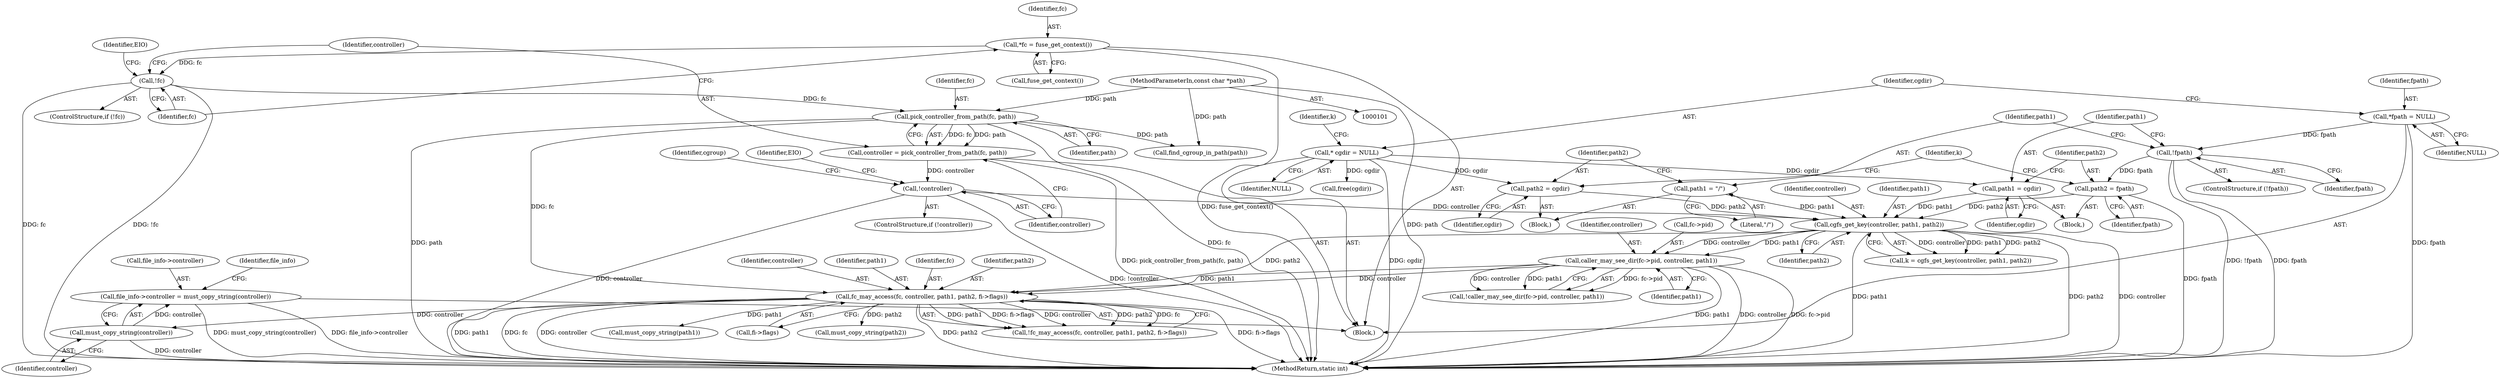 digraph "0_lxcfs_a8b6c3e0537e90fba3c55910fd1b7229d54a60a7_2@API" {
"1000240" [label="(Call,file_info->controller = must_copy_string(controller))"];
"1000244" [label="(Call,must_copy_string(controller))"];
"1000211" [label="(Call,fc_may_access(fc, controller, path1, path2, fi->flags))"];
"1000135" [label="(Call,pick_controller_from_path(fc, path))"];
"1000128" [label="(Call,!fc)"];
"1000123" [label="(Call,*fc = fuse_get_context())"];
"1000102" [label="(MethodParameterIn,const char *path)"];
"1000197" [label="(Call,caller_may_see_dir(fc->pid, controller, path1))"];
"1000180" [label="(Call,cgfs_get_key(controller, path1, path2))"];
"1000139" [label="(Call,!controller)"];
"1000133" [label="(Call,controller = pick_controller_from_path(fc, path))"];
"1000172" [label="(Call,path1 = cgdir)"];
"1000113" [label="(Call,* cgdir = NULL)"];
"1000164" [label="(Call,path1 = \"/\")"];
"1000167" [label="(Call,path2 = cgdir)"];
"1000175" [label="(Call,path2 = fpath)"];
"1000161" [label="(Call,!fpath)"];
"1000107" [label="(Call,*fpath = NULL)"];
"1000166" [label="(Literal,\"/\")"];
"1000240" [label="(Call,file_info->controller = must_copy_string(controller))"];
"1000135" [label="(Call,pick_controller_from_path(fc, path))"];
"1000119" [label="(Identifier,k)"];
"1000160" [label="(ControlStructure,if (!fpath))"];
"1000198" [label="(Call,fc->pid)"];
"1000104" [label="(Block,)"];
"1000138" [label="(ControlStructure,if (!controller))"];
"1000197" [label="(Call,caller_may_see_dir(fc->pid, controller, path1))"];
"1000288" [label="(MethodReturn,static int)"];
"1000128" [label="(Call,!fc)"];
"1000129" [label="(Identifier,fc)"];
"1000163" [label="(Block,)"];
"1000245" [label="(Identifier,controller)"];
"1000146" [label="(Call,find_cgroup_in_path(path))"];
"1000215" [label="(Identifier,path2)"];
"1000115" [label="(Identifier,NULL)"];
"1000161" [label="(Call,!fpath)"];
"1000175" [label="(Call,path2 = fpath)"];
"1000201" [label="(Identifier,controller)"];
"1000250" [label="(Call,must_copy_string(path1))"];
"1000127" [label="(ControlStructure,if (!fc))"];
"1000132" [label="(Identifier,EIO)"];
"1000162" [label="(Identifier,fpath)"];
"1000213" [label="(Identifier,controller)"];
"1000176" [label="(Identifier,path2)"];
"1000177" [label="(Identifier,fpath)"];
"1000108" [label="(Identifier,fpath)"];
"1000169" [label="(Identifier,cgdir)"];
"1000179" [label="(Identifier,k)"];
"1000214" [label="(Identifier,path1)"];
"1000211" [label="(Call,fc_may_access(fc, controller, path1, path2, fi->flags))"];
"1000216" [label="(Call,fi->flags)"];
"1000256" [label="(Call,must_copy_string(path2))"];
"1000136" [label="(Identifier,fc)"];
"1000125" [label="(Call,fuse_get_context())"];
"1000107" [label="(Call,*fpath = NULL)"];
"1000109" [label="(Identifier,NULL)"];
"1000165" [label="(Identifier,path1)"];
"1000168" [label="(Identifier,path2)"];
"1000140" [label="(Identifier,controller)"];
"1000143" [label="(Identifier,EIO)"];
"1000181" [label="(Identifier,controller)"];
"1000167" [label="(Call,path2 = cgdir)"];
"1000134" [label="(Identifier,controller)"];
"1000196" [label="(Call,!caller_may_see_dir(fc->pid, controller, path1))"];
"1000174" [label="(Identifier,cgdir)"];
"1000210" [label="(Call,!fc_may_access(fc, controller, path1, path2, fi->flags))"];
"1000133" [label="(Call,controller = pick_controller_from_path(fc, path))"];
"1000102" [label="(MethodParameterIn,const char *path)"];
"1000164" [label="(Call,path1 = \"/\")"];
"1000178" [label="(Call,k = cgfs_get_key(controller, path1, path2))"];
"1000182" [label="(Identifier,path1)"];
"1000172" [label="(Call,path1 = cgdir)"];
"1000113" [label="(Call,* cgdir = NULL)"];
"1000173" [label="(Identifier,path1)"];
"1000241" [label="(Call,file_info->controller)"];
"1000114" [label="(Identifier,cgdir)"];
"1000284" [label="(Call,free(cgdir))"];
"1000145" [label="(Identifier,cgroup)"];
"1000180" [label="(Call,cgfs_get_key(controller, path1, path2))"];
"1000183" [label="(Identifier,path2)"];
"1000212" [label="(Identifier,fc)"];
"1000139" [label="(Call,!controller)"];
"1000244" [label="(Call,must_copy_string(controller))"];
"1000137" [label="(Identifier,path)"];
"1000171" [label="(Block,)"];
"1000123" [label="(Call,*fc = fuse_get_context())"];
"1000124" [label="(Identifier,fc)"];
"1000202" [label="(Identifier,path1)"];
"1000248" [label="(Identifier,file_info)"];
"1000240" -> "1000104"  [label="AST: "];
"1000240" -> "1000244"  [label="CFG: "];
"1000241" -> "1000240"  [label="AST: "];
"1000244" -> "1000240"  [label="AST: "];
"1000248" -> "1000240"  [label="CFG: "];
"1000240" -> "1000288"  [label="DDG: must_copy_string(controller)"];
"1000240" -> "1000288"  [label="DDG: file_info->controller"];
"1000244" -> "1000240"  [label="DDG: controller"];
"1000244" -> "1000245"  [label="CFG: "];
"1000245" -> "1000244"  [label="AST: "];
"1000244" -> "1000288"  [label="DDG: controller"];
"1000211" -> "1000244"  [label="DDG: controller"];
"1000211" -> "1000210"  [label="AST: "];
"1000211" -> "1000216"  [label="CFG: "];
"1000212" -> "1000211"  [label="AST: "];
"1000213" -> "1000211"  [label="AST: "];
"1000214" -> "1000211"  [label="AST: "];
"1000215" -> "1000211"  [label="AST: "];
"1000216" -> "1000211"  [label="AST: "];
"1000210" -> "1000211"  [label="CFG: "];
"1000211" -> "1000288"  [label="DDG: fi->flags"];
"1000211" -> "1000288"  [label="DDG: path1"];
"1000211" -> "1000288"  [label="DDG: fc"];
"1000211" -> "1000288"  [label="DDG: controller"];
"1000211" -> "1000288"  [label="DDG: path2"];
"1000211" -> "1000210"  [label="DDG: path1"];
"1000211" -> "1000210"  [label="DDG: fi->flags"];
"1000211" -> "1000210"  [label="DDG: controller"];
"1000211" -> "1000210"  [label="DDG: path2"];
"1000211" -> "1000210"  [label="DDG: fc"];
"1000135" -> "1000211"  [label="DDG: fc"];
"1000197" -> "1000211"  [label="DDG: controller"];
"1000197" -> "1000211"  [label="DDG: path1"];
"1000180" -> "1000211"  [label="DDG: path2"];
"1000211" -> "1000250"  [label="DDG: path1"];
"1000211" -> "1000256"  [label="DDG: path2"];
"1000135" -> "1000133"  [label="AST: "];
"1000135" -> "1000137"  [label="CFG: "];
"1000136" -> "1000135"  [label="AST: "];
"1000137" -> "1000135"  [label="AST: "];
"1000133" -> "1000135"  [label="CFG: "];
"1000135" -> "1000288"  [label="DDG: fc"];
"1000135" -> "1000288"  [label="DDG: path"];
"1000135" -> "1000133"  [label="DDG: fc"];
"1000135" -> "1000133"  [label="DDG: path"];
"1000128" -> "1000135"  [label="DDG: fc"];
"1000102" -> "1000135"  [label="DDG: path"];
"1000135" -> "1000146"  [label="DDG: path"];
"1000128" -> "1000127"  [label="AST: "];
"1000128" -> "1000129"  [label="CFG: "];
"1000129" -> "1000128"  [label="AST: "];
"1000132" -> "1000128"  [label="CFG: "];
"1000134" -> "1000128"  [label="CFG: "];
"1000128" -> "1000288"  [label="DDG: fc"];
"1000128" -> "1000288"  [label="DDG: !fc"];
"1000123" -> "1000128"  [label="DDG: fc"];
"1000123" -> "1000104"  [label="AST: "];
"1000123" -> "1000125"  [label="CFG: "];
"1000124" -> "1000123"  [label="AST: "];
"1000125" -> "1000123"  [label="AST: "];
"1000129" -> "1000123"  [label="CFG: "];
"1000123" -> "1000288"  [label="DDG: fuse_get_context()"];
"1000102" -> "1000101"  [label="AST: "];
"1000102" -> "1000288"  [label="DDG: path"];
"1000102" -> "1000146"  [label="DDG: path"];
"1000197" -> "1000196"  [label="AST: "];
"1000197" -> "1000202"  [label="CFG: "];
"1000198" -> "1000197"  [label="AST: "];
"1000201" -> "1000197"  [label="AST: "];
"1000202" -> "1000197"  [label="AST: "];
"1000196" -> "1000197"  [label="CFG: "];
"1000197" -> "1000288"  [label="DDG: controller"];
"1000197" -> "1000288"  [label="DDG: fc->pid"];
"1000197" -> "1000288"  [label="DDG: path1"];
"1000197" -> "1000196"  [label="DDG: fc->pid"];
"1000197" -> "1000196"  [label="DDG: controller"];
"1000197" -> "1000196"  [label="DDG: path1"];
"1000180" -> "1000197"  [label="DDG: controller"];
"1000180" -> "1000197"  [label="DDG: path1"];
"1000180" -> "1000178"  [label="AST: "];
"1000180" -> "1000183"  [label="CFG: "];
"1000181" -> "1000180"  [label="AST: "];
"1000182" -> "1000180"  [label="AST: "];
"1000183" -> "1000180"  [label="AST: "];
"1000178" -> "1000180"  [label="CFG: "];
"1000180" -> "1000288"  [label="DDG: controller"];
"1000180" -> "1000288"  [label="DDG: path1"];
"1000180" -> "1000288"  [label="DDG: path2"];
"1000180" -> "1000178"  [label="DDG: controller"];
"1000180" -> "1000178"  [label="DDG: path1"];
"1000180" -> "1000178"  [label="DDG: path2"];
"1000139" -> "1000180"  [label="DDG: controller"];
"1000172" -> "1000180"  [label="DDG: path1"];
"1000164" -> "1000180"  [label="DDG: path1"];
"1000167" -> "1000180"  [label="DDG: path2"];
"1000175" -> "1000180"  [label="DDG: path2"];
"1000139" -> "1000138"  [label="AST: "];
"1000139" -> "1000140"  [label="CFG: "];
"1000140" -> "1000139"  [label="AST: "];
"1000143" -> "1000139"  [label="CFG: "];
"1000145" -> "1000139"  [label="CFG: "];
"1000139" -> "1000288"  [label="DDG: !controller"];
"1000139" -> "1000288"  [label="DDG: controller"];
"1000133" -> "1000139"  [label="DDG: controller"];
"1000133" -> "1000104"  [label="AST: "];
"1000134" -> "1000133"  [label="AST: "];
"1000140" -> "1000133"  [label="CFG: "];
"1000133" -> "1000288"  [label="DDG: pick_controller_from_path(fc, path)"];
"1000172" -> "1000171"  [label="AST: "];
"1000172" -> "1000174"  [label="CFG: "];
"1000173" -> "1000172"  [label="AST: "];
"1000174" -> "1000172"  [label="AST: "];
"1000176" -> "1000172"  [label="CFG: "];
"1000113" -> "1000172"  [label="DDG: cgdir"];
"1000113" -> "1000104"  [label="AST: "];
"1000113" -> "1000115"  [label="CFG: "];
"1000114" -> "1000113"  [label="AST: "];
"1000115" -> "1000113"  [label="AST: "];
"1000119" -> "1000113"  [label="CFG: "];
"1000113" -> "1000288"  [label="DDG: cgdir"];
"1000113" -> "1000167"  [label="DDG: cgdir"];
"1000113" -> "1000284"  [label="DDG: cgdir"];
"1000164" -> "1000163"  [label="AST: "];
"1000164" -> "1000166"  [label="CFG: "];
"1000165" -> "1000164"  [label="AST: "];
"1000166" -> "1000164"  [label="AST: "];
"1000168" -> "1000164"  [label="CFG: "];
"1000167" -> "1000163"  [label="AST: "];
"1000167" -> "1000169"  [label="CFG: "];
"1000168" -> "1000167"  [label="AST: "];
"1000169" -> "1000167"  [label="AST: "];
"1000179" -> "1000167"  [label="CFG: "];
"1000175" -> "1000171"  [label="AST: "];
"1000175" -> "1000177"  [label="CFG: "];
"1000176" -> "1000175"  [label="AST: "];
"1000177" -> "1000175"  [label="AST: "];
"1000179" -> "1000175"  [label="CFG: "];
"1000175" -> "1000288"  [label="DDG: fpath"];
"1000161" -> "1000175"  [label="DDG: fpath"];
"1000161" -> "1000160"  [label="AST: "];
"1000161" -> "1000162"  [label="CFG: "];
"1000162" -> "1000161"  [label="AST: "];
"1000165" -> "1000161"  [label="CFG: "];
"1000173" -> "1000161"  [label="CFG: "];
"1000161" -> "1000288"  [label="DDG: fpath"];
"1000161" -> "1000288"  [label="DDG: !fpath"];
"1000107" -> "1000161"  [label="DDG: fpath"];
"1000107" -> "1000104"  [label="AST: "];
"1000107" -> "1000109"  [label="CFG: "];
"1000108" -> "1000107"  [label="AST: "];
"1000109" -> "1000107"  [label="AST: "];
"1000114" -> "1000107"  [label="CFG: "];
"1000107" -> "1000288"  [label="DDG: fpath"];
}
